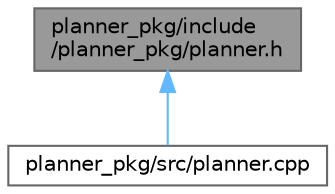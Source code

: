 digraph "planner_pkg/include/planner_pkg/planner.h"
{
 // LATEX_PDF_SIZE
  bgcolor="transparent";
  edge [fontname=Helvetica,fontsize=10,labelfontname=Helvetica,labelfontsize=10];
  node [fontname=Helvetica,fontsize=10,shape=box,height=0.2,width=0.4];
  Node1 [id="Node000001",label="planner_pkg/include\l/planner_pkg/planner.h",height=0.2,width=0.4,color="gray40", fillcolor="grey60", style="filled", fontcolor="black",tooltip=" "];
  Node1 -> Node2 [id="edge2_Node000001_Node000002",dir="back",color="steelblue1",style="solid",tooltip=" "];
  Node2 [id="Node000002",label="planner_pkg/src/planner.cpp",height=0.2,width=0.4,color="grey40", fillcolor="white", style="filled",URL="$planner_8cpp.html",tooltip="Main function and planning of the movement based on the messages received from the vision; also gette..."];
}
